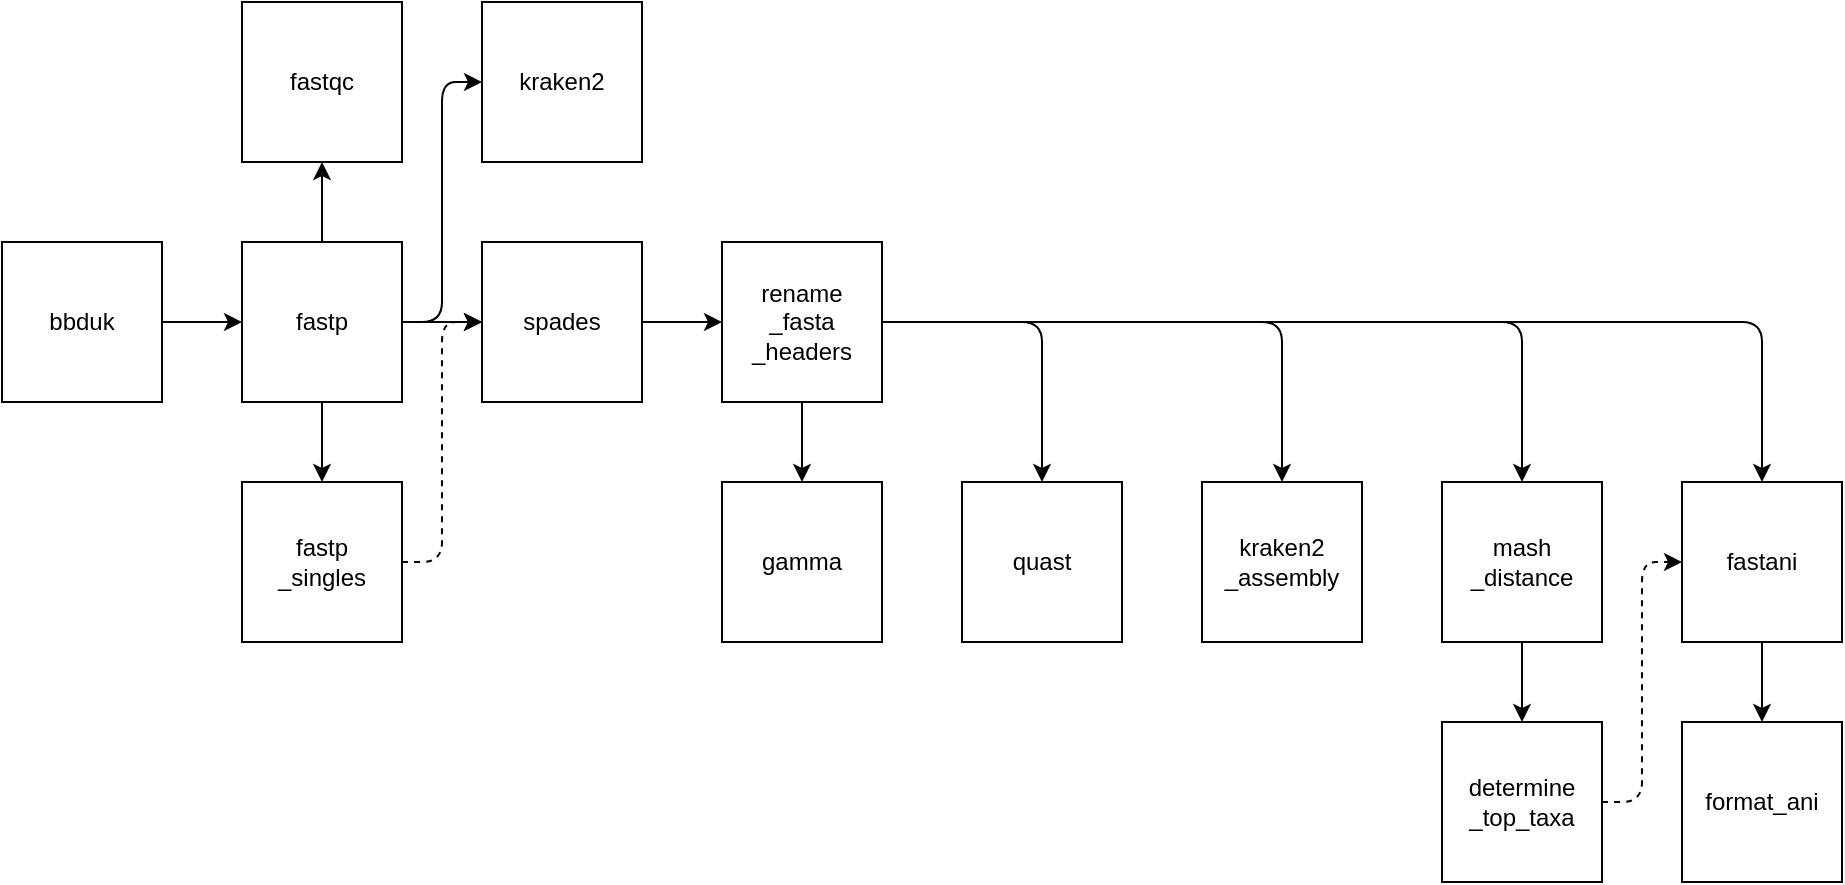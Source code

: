 <mxfile>
    <diagram id="FtOyVvMvATsT74txpiN0" name="Page-1">
        <mxGraphModel dx="1480" dy="484" grid="1" gridSize="10" guides="1" tooltips="1" connect="1" arrows="1" fold="1" page="1" pageScale="1" pageWidth="850" pageHeight="1100" math="0" shadow="0">
            <root>
                <mxCell id="0"/>
                <mxCell id="1" parent="0"/>
                <mxCell id="9" value="" style="edgeStyle=none;html=1;" parent="1" source="3" target="4" edge="1">
                    <mxGeometry relative="1" as="geometry"/>
                </mxCell>
                <mxCell id="3" value="bbduk" style="whiteSpace=wrap;html=1;" parent="1" vertex="1">
                    <mxGeometry x="40" y="200" width="80" height="80" as="geometry"/>
                </mxCell>
                <mxCell id="10" value="" style="edgeStyle=none;html=1;" parent="1" source="4" target="5" edge="1">
                    <mxGeometry relative="1" as="geometry"/>
                </mxCell>
                <mxCell id="11" value="" style="edgeStyle=none;html=1;" parent="1" source="4" target="6" edge="1">
                    <mxGeometry relative="1" as="geometry"/>
                </mxCell>
                <mxCell id="12" value="" style="edgeStyle=none;html=1;" parent="1" source="4" target="8" edge="1">
                    <mxGeometry relative="1" as="geometry"/>
                </mxCell>
                <mxCell id="14" style="edgeStyle=none;html=1;entryX=0;entryY=0.5;entryDx=0;entryDy=0;" parent="1" source="4" target="7" edge="1">
                    <mxGeometry relative="1" as="geometry">
                        <Array as="points">
                            <mxPoint x="260" y="240"/>
                            <mxPoint x="260" y="120"/>
                        </Array>
                    </mxGeometry>
                </mxCell>
                <mxCell id="4" value="fastp" style="whiteSpace=wrap;html=1;" parent="1" vertex="1">
                    <mxGeometry x="160" y="200" width="80" height="80" as="geometry"/>
                </mxCell>
                <mxCell id="13" style="edgeStyle=none;html=1;entryX=0;entryY=0.5;entryDx=0;entryDy=0;dashed=1;" parent="1" source="5" target="8" edge="1">
                    <mxGeometry relative="1" as="geometry">
                        <Array as="points">
                            <mxPoint x="260" y="360"/>
                            <mxPoint x="260" y="240"/>
                        </Array>
                    </mxGeometry>
                </mxCell>
                <mxCell id="5" value="fastp&lt;br&gt;_singles" style="whiteSpace=wrap;html=1;" parent="1" vertex="1">
                    <mxGeometry x="160" y="320" width="80" height="80" as="geometry"/>
                </mxCell>
                <mxCell id="6" value="fastqc" style="whiteSpace=wrap;html=1;" parent="1" vertex="1">
                    <mxGeometry x="160" y="80" width="80" height="80" as="geometry"/>
                </mxCell>
                <mxCell id="7" value="kraken2" style="whiteSpace=wrap;html=1;" parent="1" vertex="1">
                    <mxGeometry x="280" y="80" width="80" height="80" as="geometry"/>
                </mxCell>
                <mxCell id="18" value="" style="edgeStyle=none;html=1;" parent="1" source="8" target="17" edge="1">
                    <mxGeometry relative="1" as="geometry"/>
                </mxCell>
                <mxCell id="8" value="spades" style="whiteSpace=wrap;html=1;" parent="1" vertex="1">
                    <mxGeometry x="280" y="200" width="80" height="80" as="geometry"/>
                </mxCell>
                <mxCell id="15" value="gamma" style="whiteSpace=wrap;html=1;" parent="1" vertex="1">
                    <mxGeometry x="400" y="320" width="80" height="80" as="geometry"/>
                </mxCell>
                <mxCell id="16" value="quast" style="whiteSpace=wrap;html=1;" parent="1" vertex="1">
                    <mxGeometry x="520" y="320" width="80" height="80" as="geometry"/>
                </mxCell>
                <mxCell id="19" value="" style="edgeStyle=none;html=1;" parent="1" source="17" target="15" edge="1">
                    <mxGeometry relative="1" as="geometry"/>
                </mxCell>
                <mxCell id="20" style="edgeStyle=none;html=1;entryX=0.5;entryY=0;entryDx=0;entryDy=0;" parent="1" source="17" target="16" edge="1">
                    <mxGeometry relative="1" as="geometry">
                        <Array as="points">
                            <mxPoint x="560" y="240"/>
                        </Array>
                    </mxGeometry>
                </mxCell>
                <mxCell id="22" style="edgeStyle=none;html=1;entryX=0.5;entryY=0;entryDx=0;entryDy=0;" parent="1" source="17" target="21" edge="1">
                    <mxGeometry relative="1" as="geometry">
                        <Array as="points">
                            <mxPoint x="680" y="240"/>
                        </Array>
                    </mxGeometry>
                </mxCell>
                <mxCell id="24" style="edgeStyle=none;html=1;entryX=0.5;entryY=0;entryDx=0;entryDy=0;" edge="1" parent="1" source="17" target="23">
                    <mxGeometry relative="1" as="geometry">
                        <Array as="points">
                            <mxPoint x="800" y="240"/>
                        </Array>
                    </mxGeometry>
                </mxCell>
                <mxCell id="30" style="edgeStyle=none;html=1;entryX=0.5;entryY=0;entryDx=0;entryDy=0;" edge="1" parent="1" source="17" target="28">
                    <mxGeometry relative="1" as="geometry">
                        <Array as="points">
                            <mxPoint x="920" y="240"/>
                        </Array>
                    </mxGeometry>
                </mxCell>
                <mxCell id="17" value="rename&lt;br&gt;_fasta&lt;br&gt;_headers" style="whiteSpace=wrap;html=1;" parent="1" vertex="1">
                    <mxGeometry x="400" y="200" width="80" height="80" as="geometry"/>
                </mxCell>
                <mxCell id="21" value="kraken2&lt;br&gt;_assembly" style="whiteSpace=wrap;html=1;" parent="1" vertex="1">
                    <mxGeometry x="640" y="320" width="80" height="80" as="geometry"/>
                </mxCell>
                <mxCell id="26" value="" style="edgeStyle=none;html=1;" edge="1" parent="1" source="23" target="25">
                    <mxGeometry relative="1" as="geometry"/>
                </mxCell>
                <mxCell id="23" value="mash&lt;br&gt;_distance" style="whiteSpace=wrap;html=1;" vertex="1" parent="1">
                    <mxGeometry x="760" y="320" width="80" height="80" as="geometry"/>
                </mxCell>
                <mxCell id="31" style="edgeStyle=none;html=1;entryX=0;entryY=0.5;entryDx=0;entryDy=0;dashed=1;" edge="1" parent="1" source="25" target="28">
                    <mxGeometry relative="1" as="geometry">
                        <Array as="points">
                            <mxPoint x="860" y="480"/>
                            <mxPoint x="860" y="360"/>
                        </Array>
                    </mxGeometry>
                </mxCell>
                <mxCell id="25" value="determine&lt;br&gt;_top_taxa" style="whiteSpace=wrap;html=1;" vertex="1" parent="1">
                    <mxGeometry x="760" y="440" width="80" height="80" as="geometry"/>
                </mxCell>
                <mxCell id="33" value="" style="edgeStyle=none;html=1;" edge="1" parent="1" source="28" target="32">
                    <mxGeometry relative="1" as="geometry"/>
                </mxCell>
                <mxCell id="28" value="fastani" style="whiteSpace=wrap;html=1;" vertex="1" parent="1">
                    <mxGeometry x="880" y="320" width="80" height="80" as="geometry"/>
                </mxCell>
                <mxCell id="32" value="format_ani" style="whiteSpace=wrap;html=1;" vertex="1" parent="1">
                    <mxGeometry x="880" y="440" width="80" height="80" as="geometry"/>
                </mxCell>
            </root>
        </mxGraphModel>
    </diagram>
</mxfile>